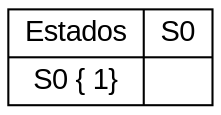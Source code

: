 digraph G { 

nodesep=0.8;

ranksep=0.5;

node [fontname="Arial"]; 
node_A [shape=record  label=
 "{Estados| S0 \{ 1\}}| { S0| }} "]; 

}

